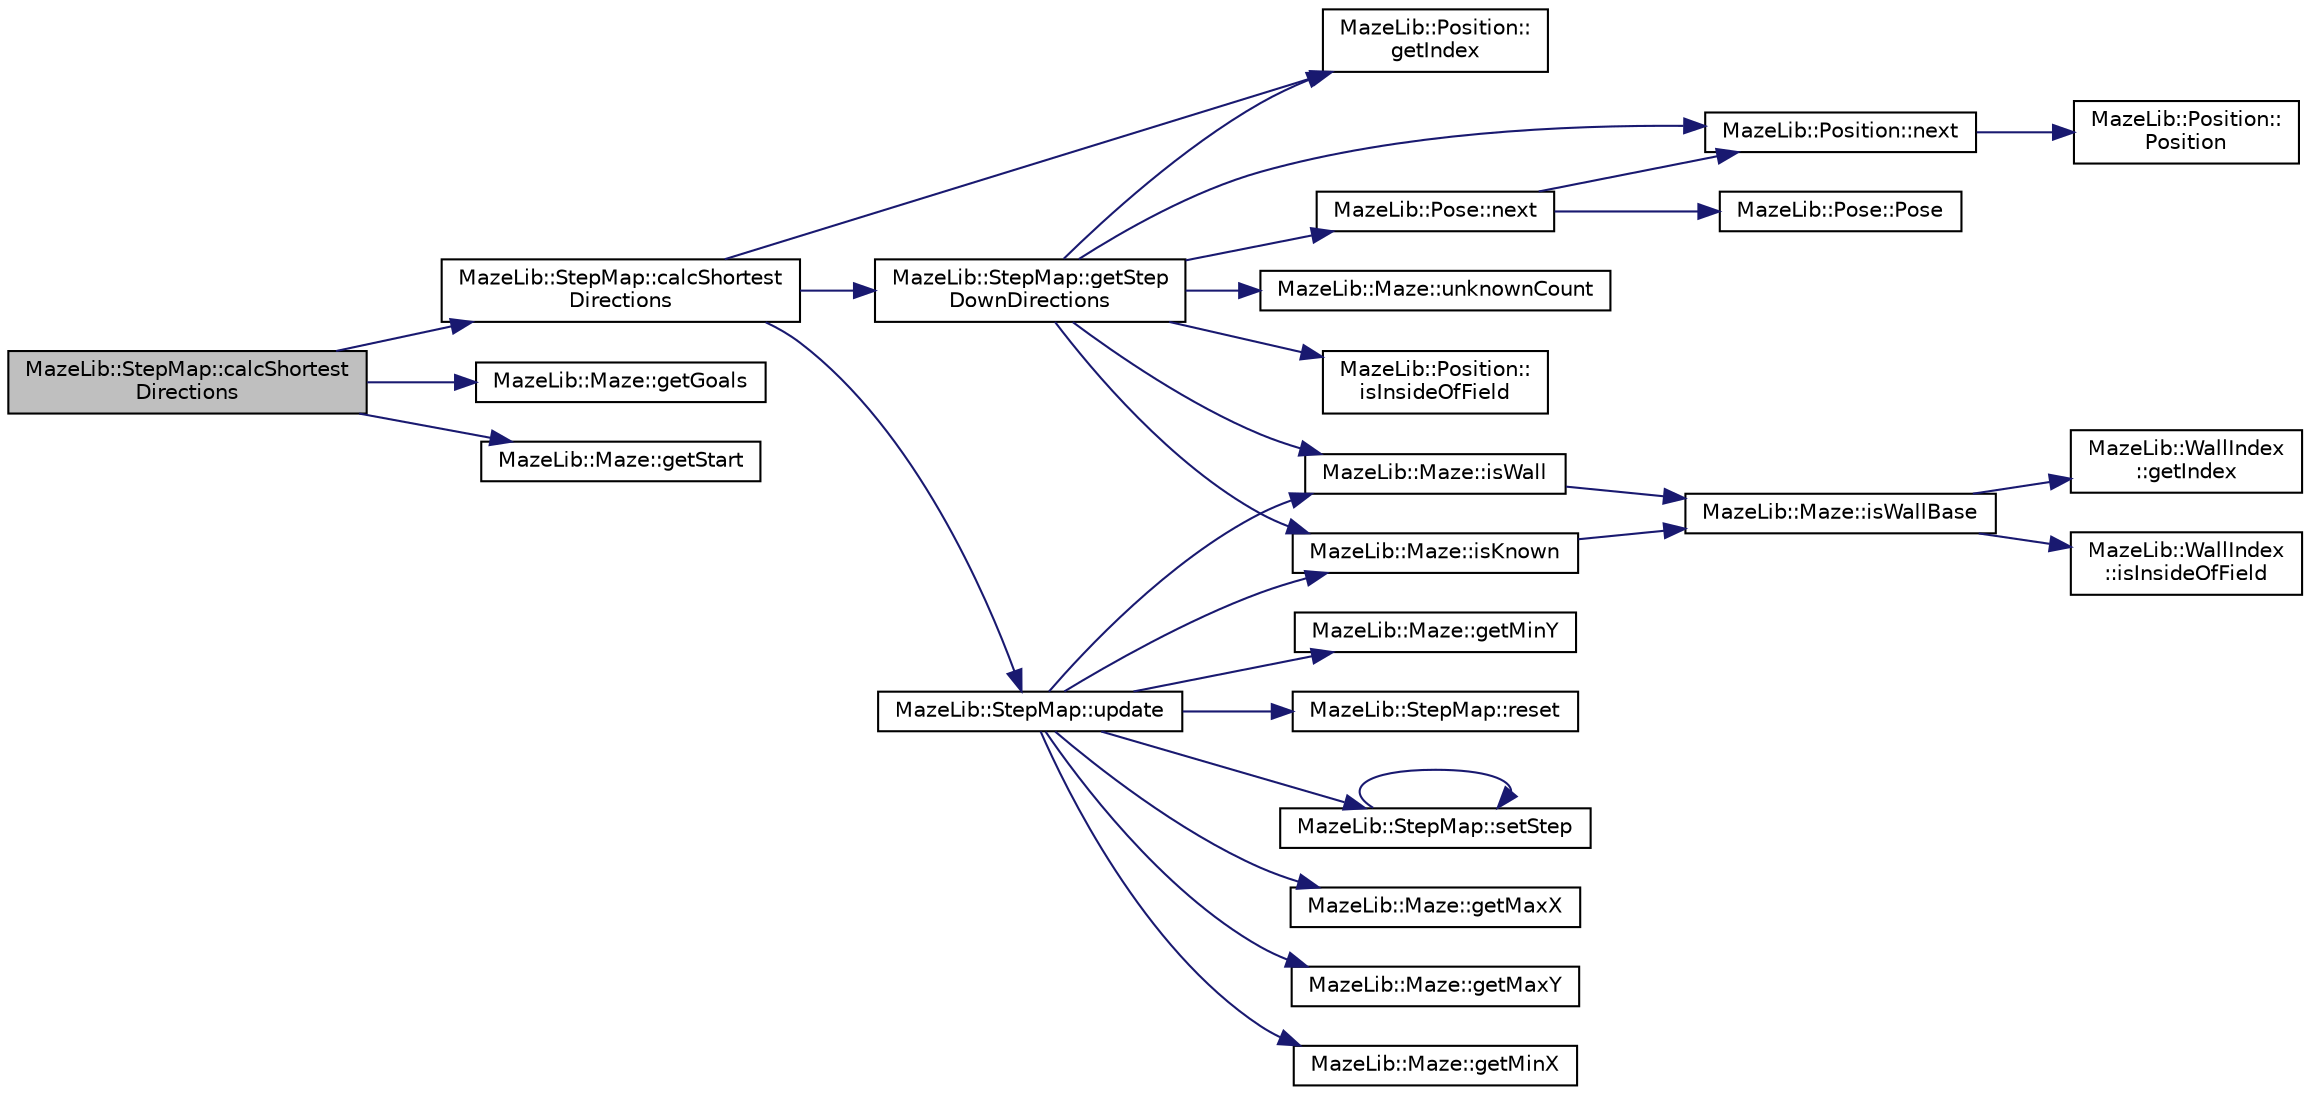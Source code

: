 digraph "MazeLib::StepMap::calcShortestDirections"
{
 // LATEX_PDF_SIZE
  edge [fontname="Helvetica",fontsize="10",labelfontname="Helvetica",labelfontsize="10"];
  node [fontname="Helvetica",fontsize="10",shape=record];
  rankdir="LR";
  Node1 [label="MazeLib::StepMap::calcShortest\lDirections",height=0.2,width=0.4,color="black", fillcolor="grey75", style="filled", fontcolor="black",tooltip="スタートからゴールまでの最短経路を導出する関数"];
  Node1 -> Node2 [color="midnightblue",fontsize="10",style="solid",fontname="Helvetica"];
  Node2 [label="MazeLib::StepMap::calcShortest\lDirections",height=0.2,width=0.4,color="black", fillcolor="white", style="filled",URL="$d9/da9/classMazeLib_1_1StepMap.html#a97a7b2d52b74a8fe1f2253fcc1398614",tooltip="与えられた区画間の最短経路を導出する関数"];
  Node2 -> Node3 [color="midnightblue",fontsize="10",style="solid",fontname="Helvetica"];
  Node3 [label="MazeLib::Position::\lgetIndex",height=0.2,width=0.4,color="black", fillcolor="white", style="filled",URL="$d0/ddc/structMazeLib_1_1Position.html#a79c7f753702503606434d941d5d57a51",tooltip="迷路内の区画の一意な通し番号となるIDを取得する"];
  Node2 -> Node4 [color="midnightblue",fontsize="10",style="solid",fontname="Helvetica"];
  Node4 [label="MazeLib::StepMap::getStep\lDownDirections",height=0.2,width=0.4,color="black", fillcolor="white", style="filled",URL="$d9/da9/classMazeLib_1_1StepMap.html#af11d7b324e1cd98760f6a5fc3efa7a2a",tooltip="ステップマップにより次に行くべき方向列を生成する"];
  Node4 -> Node3 [color="midnightblue",fontsize="10",style="solid",fontname="Helvetica"];
  Node4 -> Node5 [color="midnightblue",fontsize="10",style="solid",fontname="Helvetica"];
  Node5 [label="MazeLib::Position::\lisInsideOfField",height=0.2,width=0.4,color="black", fillcolor="white", style="filled",URL="$d0/ddc/structMazeLib_1_1Position.html#a4cdcf2aff33d82472233488385ff9d71",tooltip="フィールド内かどうかを判定する関数"];
  Node4 -> Node6 [color="midnightblue",fontsize="10",style="solid",fontname="Helvetica"];
  Node6 [label="MazeLib::Maze::isKnown",height=0.2,width=0.4,color="black", fillcolor="white", style="filled",URL="$d8/d25/classMazeLib_1_1Maze.html#a239d960e2d48de73ffcdd48b046cc208",tooltip="壁が探索済みかを返す"];
  Node6 -> Node7 [color="midnightblue",fontsize="10",style="solid",fontname="Helvetica"];
  Node7 [label="MazeLib::Maze::isWallBase",height=0.2,width=0.4,color="black", fillcolor="white", style="filled",URL="$d8/d25/classMazeLib_1_1Maze.html#a221de846e39eb32863a2b24ab9543560",tooltip="壁の確認のベース関数。迷路外を参照すると壁ありと返す。"];
  Node7 -> Node8 [color="midnightblue",fontsize="10",style="solid",fontname="Helvetica"];
  Node8 [label="MazeLib::WallIndex\l::getIndex",height=0.2,width=0.4,color="black", fillcolor="white", style="filled",URL="$d6/d8d/structMazeLib_1_1WallIndex.html#a28d5ca6fe2ee32fe06a7a3d1437566ff",tooltip="迷路内の壁を一意な通し番号として表現したIDを返す。 迷路外の壁の場合未定義動作となる。"];
  Node7 -> Node9 [color="midnightblue",fontsize="10",style="solid",fontname="Helvetica"];
  Node9 [label="MazeLib::WallIndex\l::isInsideOfField",height=0.2,width=0.4,color="black", fillcolor="white", style="filled",URL="$d6/d8d/structMazeLib_1_1WallIndex.html#ab17656c4ce938f11b042e14a1f6e01ce",tooltip="壁がフィールド内か判定する関数 x,y が (0,0)と(MAZE_SIZE-1,MAZE_SIZE-1)の間かつ、z が外周上にいない"];
  Node4 -> Node10 [color="midnightblue",fontsize="10",style="solid",fontname="Helvetica"];
  Node10 [label="MazeLib::Maze::isWall",height=0.2,width=0.4,color="black", fillcolor="white", style="filled",URL="$d8/d25/classMazeLib_1_1Maze.html#aefe7c86cad9db92885a6f6eda52b04d0",tooltip="壁の有無を返す"];
  Node10 -> Node7 [color="midnightblue",fontsize="10",style="solid",fontname="Helvetica"];
  Node4 -> Node11 [color="midnightblue",fontsize="10",style="solid",fontname="Helvetica"];
  Node11 [label="MazeLib::Position::next",height=0.2,width=0.4,color="black", fillcolor="white", style="filled",URL="$d0/ddc/structMazeLib_1_1Position.html#a78d3cd4841a650b5b88094075ebd1261",tooltip="自分の引数方向に隣接した区画の Position を返す"];
  Node11 -> Node12 [color="midnightblue",fontsize="10",style="solid",fontname="Helvetica"];
  Node12 [label="MazeLib::Position::\lPosition",height=0.2,width=0.4,color="black", fillcolor="white", style="filled",URL="$d0/ddc/structMazeLib_1_1Position.html#a273bddbcc328c127be9453db54707ef6",tooltip="ゼロ初期化のデフォルトコンストラクタ"];
  Node4 -> Node13 [color="midnightblue",fontsize="10",style="solid",fontname="Helvetica"];
  Node13 [label="MazeLib::Pose::next",height=0.2,width=0.4,color="black", fillcolor="white", style="filled",URL="$df/ddb/structMazeLib_1_1Pose.html#ae858274f0f1f5e3be99cf41563ed0798",tooltip="隣接姿勢の取得"];
  Node13 -> Node11 [color="midnightblue",fontsize="10",style="solid",fontname="Helvetica"];
  Node13 -> Node14 [color="midnightblue",fontsize="10",style="solid",fontname="Helvetica"];
  Node14 [label="MazeLib::Pose::Pose",height=0.2,width=0.4,color="black", fillcolor="white", style="filled",URL="$df/ddb/structMazeLib_1_1Pose.html#a1afb418adcd34f3d6a91fb6710e74731",tooltip=" "];
  Node4 -> Node15 [color="midnightblue",fontsize="10",style="solid",fontname="Helvetica"];
  Node15 [label="MazeLib::Maze::unknownCount",height=0.2,width=0.4,color="black", fillcolor="white", style="filled",URL="$d8/d25/classMazeLib_1_1Maze.html#aa727fb0dba3e28ea5325ac4fdb87c831",tooltip="引数区画に隣接する未知壁の数を返す"];
  Node2 -> Node16 [color="midnightblue",fontsize="10",style="solid",fontname="Helvetica"];
  Node16 [label="MazeLib::StepMap::update",height=0.2,width=0.4,color="black", fillcolor="white", style="filled",URL="$d9/da9/classMazeLib_1_1StepMap.html#aa693f3d5b63146dce4b2e60ed5aa9746",tooltip="ステップマップの更新"];
  Node16 -> Node17 [color="midnightblue",fontsize="10",style="solid",fontname="Helvetica"];
  Node17 [label="MazeLib::Maze::getMaxX",height=0.2,width=0.4,color="black", fillcolor="white", style="filled",URL="$d8/d25/classMazeLib_1_1Maze.html#acdb6d2483e4e1cb07bd449da299b999f",tooltip=" "];
  Node16 -> Node18 [color="midnightblue",fontsize="10",style="solid",fontname="Helvetica"];
  Node18 [label="MazeLib::Maze::getMaxY",height=0.2,width=0.4,color="black", fillcolor="white", style="filled",URL="$d8/d25/classMazeLib_1_1Maze.html#afcf9fe5e5c5eafd9393f4c4e827fd7b5",tooltip=" "];
  Node16 -> Node19 [color="midnightblue",fontsize="10",style="solid",fontname="Helvetica"];
  Node19 [label="MazeLib::Maze::getMinX",height=0.2,width=0.4,color="black", fillcolor="white", style="filled",URL="$d8/d25/classMazeLib_1_1Maze.html#a2acf8506c0b769c5ba44b44c2a98adc7",tooltip="既知部分の迷路サイズを返す。計算量を減らすために使用。"];
  Node16 -> Node20 [color="midnightblue",fontsize="10",style="solid",fontname="Helvetica"];
  Node20 [label="MazeLib::Maze::getMinY",height=0.2,width=0.4,color="black", fillcolor="white", style="filled",URL="$d8/d25/classMazeLib_1_1Maze.html#acc89ab569077fee27b755eee07102b32",tooltip=" "];
  Node16 -> Node6 [color="midnightblue",fontsize="10",style="solid",fontname="Helvetica"];
  Node16 -> Node10 [color="midnightblue",fontsize="10",style="solid",fontname="Helvetica"];
  Node16 -> Node21 [color="midnightblue",fontsize="10",style="solid",fontname="Helvetica"];
  Node21 [label="MazeLib::StepMap::reset",height=0.2,width=0.4,color="black", fillcolor="white", style="filled",URL="$d9/da9/classMazeLib_1_1StepMap.html#abe105dfa5e71b6a5d98bd6185d48b63c",tooltip="ステップマップを初期化する関数"];
  Node16 -> Node22 [color="midnightblue",fontsize="10",style="solid",fontname="Helvetica"];
  Node22 [label="MazeLib::StepMap::setStep",height=0.2,width=0.4,color="black", fillcolor="white", style="filled",URL="$d9/da9/classMazeLib_1_1StepMap.html#a14d715923bd4f411400ad714803967df",tooltip="ステップの更新"];
  Node22 -> Node22 [color="midnightblue",fontsize="10",style="solid",fontname="Helvetica"];
  Node1 -> Node23 [color="midnightblue",fontsize="10",style="solid",fontname="Helvetica"];
  Node23 [label="MazeLib::Maze::getGoals",height=0.2,width=0.4,color="black", fillcolor="white", style="filled",URL="$d8/d25/classMazeLib_1_1Maze.html#a028b746e9137414e4fd3b806a332ae74",tooltip="ゴール区画の集合を取得"];
  Node1 -> Node24 [color="midnightblue",fontsize="10",style="solid",fontname="Helvetica"];
  Node24 [label="MazeLib::Maze::getStart",height=0.2,width=0.4,color="black", fillcolor="white", style="filled",URL="$d8/d25/classMazeLib_1_1Maze.html#ae1d14d04c1477735c896152f415aecf0",tooltip="スタート区画を取得"];
}
